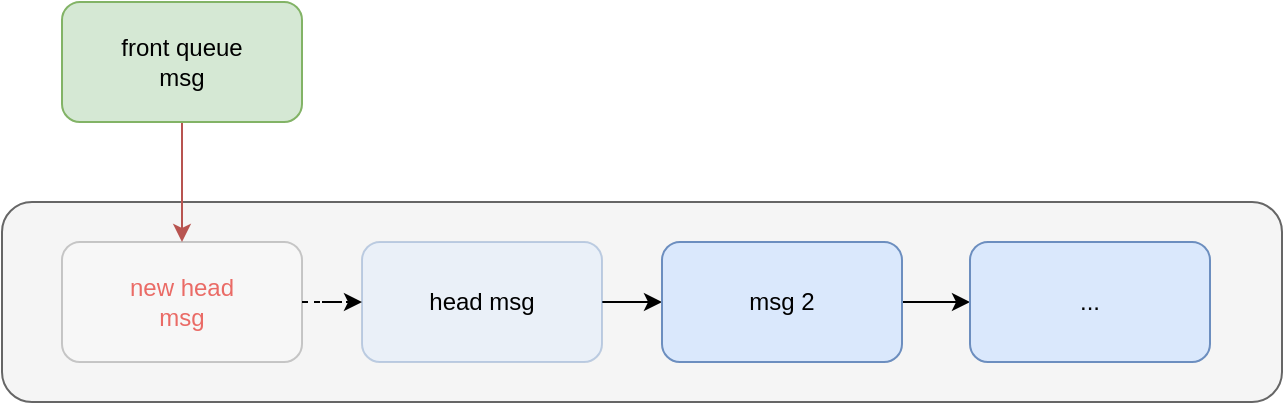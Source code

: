 <mxfile version="15.1.4" type="github">
  <diagram id="8_wBA-8raf1EeJHgD3st" name="Page-1">
    <mxGraphModel dx="2155" dy="802" grid="1" gridSize="10" guides="1" tooltips="1" connect="1" arrows="1" fold="1" page="1" pageScale="1" pageWidth="827" pageHeight="1169" math="0" shadow="0">
      <root>
        <mxCell id="0" />
        <mxCell id="1" parent="0" />
        <mxCell id="gJQaFK3K2TU47vyFPmJI-11" value="" style="rounded=1;whiteSpace=wrap;html=1;fillColor=#f5f5f5;strokeColor=#666666;fontColor=#333333;" vertex="1" parent="1">
          <mxGeometry x="-70" y="240" width="640" height="100" as="geometry" />
        </mxCell>
        <mxCell id="gJQaFK3K2TU47vyFPmJI-12" value="" style="edgeStyle=orthogonalEdgeStyle;rounded=0;orthogonalLoop=1;jettySize=auto;html=1;" edge="1" parent="1" source="gJQaFK3K2TU47vyFPmJI-13" target="gJQaFK3K2TU47vyFPmJI-15">
          <mxGeometry relative="1" as="geometry" />
        </mxCell>
        <mxCell id="gJQaFK3K2TU47vyFPmJI-13" value="head msg" style="rounded=1;whiteSpace=wrap;html=1;fillColor=#dae8fc;strokeColor=#6c8ebf;opacity=40;" vertex="1" parent="1">
          <mxGeometry x="110" y="260" width="120" height="60" as="geometry" />
        </mxCell>
        <mxCell id="gJQaFK3K2TU47vyFPmJI-14" value="" style="edgeStyle=orthogonalEdgeStyle;rounded=0;orthogonalLoop=1;jettySize=auto;html=1;" edge="1" parent="1" source="gJQaFK3K2TU47vyFPmJI-15" target="gJQaFK3K2TU47vyFPmJI-17">
          <mxGeometry relative="1" as="geometry" />
        </mxCell>
        <mxCell id="gJQaFK3K2TU47vyFPmJI-15" value="msg 2" style="rounded=1;whiteSpace=wrap;html=1;fillColor=#dae8fc;strokeColor=#6c8ebf;" vertex="1" parent="1">
          <mxGeometry x="260" y="260" width="120" height="60" as="geometry" />
        </mxCell>
        <mxCell id="gJQaFK3K2TU47vyFPmJI-17" value="..." style="rounded=1;whiteSpace=wrap;html=1;fillColor=#dae8fc;strokeColor=#6c8ebf;" vertex="1" parent="1">
          <mxGeometry x="414" y="260" width="120" height="60" as="geometry" />
        </mxCell>
        <mxCell id="gJQaFK3K2TU47vyFPmJI-21" value="" style="edgeStyle=orthogonalEdgeStyle;rounded=0;orthogonalLoop=1;jettySize=auto;html=1;dashed=1;" edge="1" parent="1" source="gJQaFK3K2TU47vyFPmJI-18" target="gJQaFK3K2TU47vyFPmJI-13">
          <mxGeometry relative="1" as="geometry" />
        </mxCell>
        <mxCell id="gJQaFK3K2TU47vyFPmJI-18" value="&lt;font color=&quot;#ea6b66&quot;&gt;new head&lt;br&gt;msg&lt;/font&gt;" style="rounded=1;whiteSpace=wrap;html=1;opacity=20;" vertex="1" parent="1">
          <mxGeometry x="-40" y="260" width="120" height="60" as="geometry" />
        </mxCell>
        <mxCell id="gJQaFK3K2TU47vyFPmJI-19" value="" style="edgeStyle=orthogonalEdgeStyle;rounded=0;orthogonalLoop=1;jettySize=auto;html=1;fillColor=#f8cecc;strokeColor=#b85450;" edge="1" parent="1" source="gJQaFK3K2TU47vyFPmJI-20" target="gJQaFK3K2TU47vyFPmJI-18">
          <mxGeometry relative="1" as="geometry" />
        </mxCell>
        <mxCell id="gJQaFK3K2TU47vyFPmJI-20" value="front queue&lt;br&gt;msg" style="rounded=1;whiteSpace=wrap;html=1;fillColor=#d5e8d4;strokeColor=#82b366;" vertex="1" parent="1">
          <mxGeometry x="-40" y="140" width="120" height="60" as="geometry" />
        </mxCell>
      </root>
    </mxGraphModel>
  </diagram>
</mxfile>
